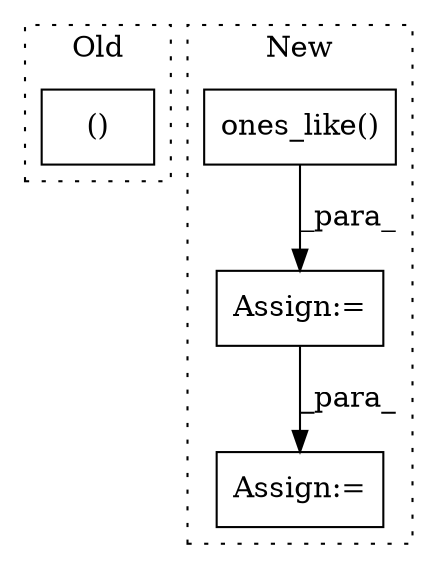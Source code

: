 digraph G {
subgraph cluster0 {
1 [label="()" a="54" s="1283" l="3" shape="box"];
label = "Old";
style="dotted";
}
subgraph cluster1 {
2 [label="ones_like()" a="75" s="901,926" l="13,1" shape="box"];
3 [label="Assign:=" a="68" s="860" l="3" shape="box"];
4 [label="Assign:=" a="68" s="963" l="3" shape="box"];
label = "New";
style="dotted";
}
2 -> 3 [label="_para_"];
3 -> 4 [label="_para_"];
}